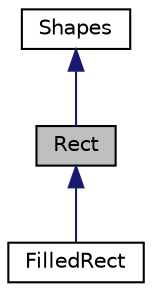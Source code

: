 digraph "Rect"
{
  edge [fontname="Helvetica",fontsize="10",labelfontname="Helvetica",labelfontsize="10"];
  node [fontname="Helvetica",fontsize="10",shape=record];
  Node1 [label="Rect",height=0.2,width=0.4,color="black", fillcolor="grey75", style="filled", fontcolor="black"];
  Node2 -> Node1 [dir="back",color="midnightblue",fontsize="10",style="solid"];
  Node2 [label="Shapes",height=0.2,width=0.4,color="black", fillcolor="white", style="filled",URL="$classShapes.html"];
  Node1 -> Node3 [dir="back",color="midnightblue",fontsize="10",style="solid"];
  Node3 [label="FilledRect",height=0.2,width=0.4,color="black", fillcolor="white", style="filled",URL="$classFilledRect.html"];
}

